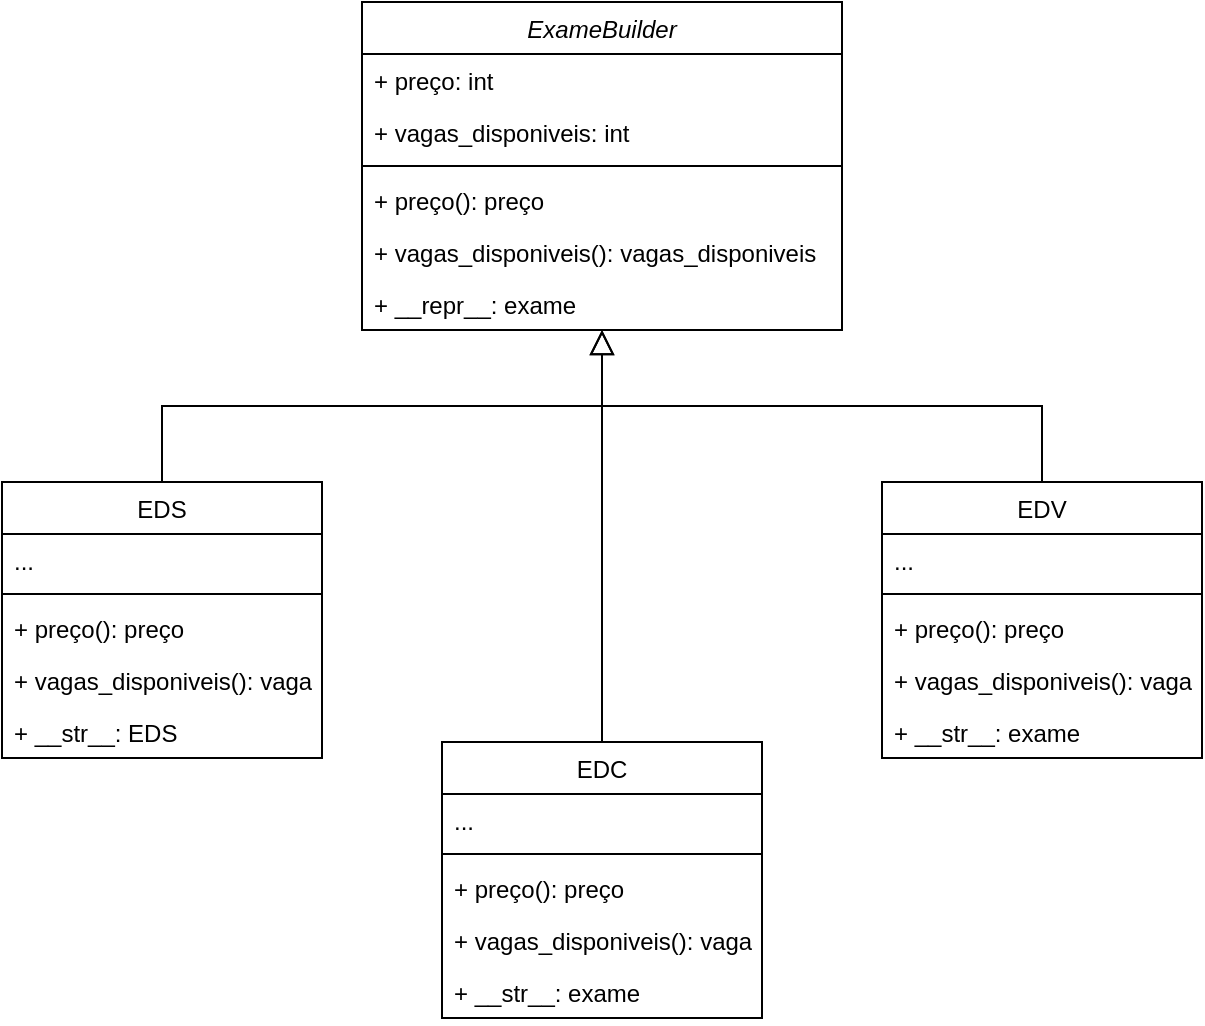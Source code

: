 <mxfile version="17.2.5" type="device"><diagram id="C5RBs43oDa-KdzZeNtuy" name="Page-1"><mxGraphModel dx="1422" dy="705" grid="1" gridSize="10" guides="1" tooltips="1" connect="1" arrows="1" fold="1" page="1" pageScale="1" pageWidth="827" pageHeight="1169" math="0" shadow="0"><root><mxCell id="WIyWlLk6GJQsqaUBKTNV-0"/><mxCell id="WIyWlLk6GJQsqaUBKTNV-1" parent="WIyWlLk6GJQsqaUBKTNV-0"/><mxCell id="ntIcuDynCStobGYbQhGs-26" value="ExameBuilder" style="swimlane;fontStyle=2;align=center;verticalAlign=top;childLayout=stackLayout;horizontal=1;startSize=26;horizontalStack=0;resizeParent=1;resizeLast=0;collapsible=1;marginBottom=0;rounded=0;shadow=0;strokeWidth=1;" vertex="1" parent="WIyWlLk6GJQsqaUBKTNV-1"><mxGeometry x="280" y="100" width="240" height="164" as="geometry"><mxRectangle x="230" y="140" width="160" height="26" as="alternateBounds"/></mxGeometry></mxCell><mxCell id="ntIcuDynCStobGYbQhGs-27" value="+ preço: int" style="text;align=left;verticalAlign=top;spacingLeft=4;spacingRight=4;overflow=hidden;rotatable=0;points=[[0,0.5],[1,0.5]];portConstraint=eastwest;" vertex="1" parent="ntIcuDynCStobGYbQhGs-26"><mxGeometry y="26" width="240" height="26" as="geometry"/></mxCell><mxCell id="ntIcuDynCStobGYbQhGs-52" value="+ vagas_disponiveis: int" style="text;align=left;verticalAlign=top;spacingLeft=4;spacingRight=4;overflow=hidden;rotatable=0;points=[[0,0.5],[1,0.5]];portConstraint=eastwest;" vertex="1" parent="ntIcuDynCStobGYbQhGs-26"><mxGeometry y="52" width="240" height="26" as="geometry"/></mxCell><mxCell id="ntIcuDynCStobGYbQhGs-28" value="" style="line;html=1;strokeWidth=1;align=left;verticalAlign=middle;spacingTop=-1;spacingLeft=3;spacingRight=3;rotatable=0;labelPosition=right;points=[];portConstraint=eastwest;" vertex="1" parent="ntIcuDynCStobGYbQhGs-26"><mxGeometry y="78" width="240" height="8" as="geometry"/></mxCell><mxCell id="ntIcuDynCStobGYbQhGs-29" value="+ preço(): preço" style="text;align=left;verticalAlign=top;spacingLeft=4;spacingRight=4;overflow=hidden;rotatable=0;points=[[0,0.5],[1,0.5]];portConstraint=eastwest;" vertex="1" parent="ntIcuDynCStobGYbQhGs-26"><mxGeometry y="86" width="240" height="26" as="geometry"/></mxCell><mxCell id="ntIcuDynCStobGYbQhGs-30" value="+ vagas_disponiveis(): vagas_disponiveis" style="text;align=left;verticalAlign=top;spacingLeft=4;spacingRight=4;overflow=hidden;rotatable=0;points=[[0,0.5],[1,0.5]];portConstraint=eastwest;" vertex="1" parent="ntIcuDynCStobGYbQhGs-26"><mxGeometry y="112" width="240" height="26" as="geometry"/></mxCell><mxCell id="ntIcuDynCStobGYbQhGs-31" value="+ __repr__: exame" style="text;align=left;verticalAlign=top;spacingLeft=4;spacingRight=4;overflow=hidden;rotatable=0;points=[[0,0.5],[1,0.5]];portConstraint=eastwest;" vertex="1" parent="ntIcuDynCStobGYbQhGs-26"><mxGeometry y="138" width="240" height="26" as="geometry"/></mxCell><mxCell id="ntIcuDynCStobGYbQhGs-32" value="EDS" style="swimlane;fontStyle=0;align=center;verticalAlign=top;childLayout=stackLayout;horizontal=1;startSize=26;horizontalStack=0;resizeParent=1;resizeLast=0;collapsible=1;marginBottom=0;rounded=0;shadow=0;strokeWidth=1;" vertex="1" parent="WIyWlLk6GJQsqaUBKTNV-1"><mxGeometry x="100" y="340" width="160" height="138" as="geometry"><mxRectangle x="130" y="380" width="160" height="26" as="alternateBounds"/></mxGeometry></mxCell><mxCell id="ntIcuDynCStobGYbQhGs-33" value="..." style="text;align=left;verticalAlign=top;spacingLeft=4;spacingRight=4;overflow=hidden;rotatable=0;points=[[0,0.5],[1,0.5]];portConstraint=eastwest;" vertex="1" parent="ntIcuDynCStobGYbQhGs-32"><mxGeometry y="26" width="160" height="26" as="geometry"/></mxCell><mxCell id="ntIcuDynCStobGYbQhGs-34" value="" style="line;html=1;strokeWidth=1;align=left;verticalAlign=middle;spacingTop=-1;spacingLeft=3;spacingRight=3;rotatable=0;labelPosition=right;points=[];portConstraint=eastwest;" vertex="1" parent="ntIcuDynCStobGYbQhGs-32"><mxGeometry y="52" width="160" height="8" as="geometry"/></mxCell><mxCell id="ntIcuDynCStobGYbQhGs-59" value="+ preço(): preço" style="text;align=left;verticalAlign=top;spacingLeft=4;spacingRight=4;overflow=hidden;rotatable=0;points=[[0,0.5],[1,0.5]];portConstraint=eastwest;" vertex="1" parent="ntIcuDynCStobGYbQhGs-32"><mxGeometry y="60" width="160" height="26" as="geometry"/></mxCell><mxCell id="ntIcuDynCStobGYbQhGs-60" value="+ vagas_disponiveis(): vagas_disponiveis" style="text;align=left;verticalAlign=top;spacingLeft=4;spacingRight=4;overflow=hidden;rotatable=0;points=[[0,0.5],[1,0.5]];portConstraint=eastwest;" vertex="1" parent="ntIcuDynCStobGYbQhGs-32"><mxGeometry y="86" width="160" height="26" as="geometry"/></mxCell><mxCell id="ntIcuDynCStobGYbQhGs-61" value="+ __str__: EDS" style="text;align=left;verticalAlign=top;spacingLeft=4;spacingRight=4;overflow=hidden;rotatable=0;points=[[0,0.5],[1,0.5]];portConstraint=eastwest;" vertex="1" parent="ntIcuDynCStobGYbQhGs-32"><mxGeometry y="112" width="160" height="26" as="geometry"/></mxCell><mxCell id="ntIcuDynCStobGYbQhGs-36" value="" style="endArrow=block;endSize=10;endFill=0;shadow=0;strokeWidth=1;rounded=0;edgeStyle=elbowEdgeStyle;elbow=vertical;" edge="1" parent="WIyWlLk6GJQsqaUBKTNV-1" source="ntIcuDynCStobGYbQhGs-32" target="ntIcuDynCStobGYbQhGs-26"><mxGeometry width="160" relative="1" as="geometry"><mxPoint x="260" y="183" as="sourcePoint"/><mxPoint x="260" y="183" as="targetPoint"/></mxGeometry></mxCell><mxCell id="ntIcuDynCStobGYbQhGs-37" value="EDV" style="swimlane;fontStyle=0;align=center;verticalAlign=top;childLayout=stackLayout;horizontal=1;startSize=26;horizontalStack=0;resizeParent=1;resizeLast=0;collapsible=1;marginBottom=0;rounded=0;shadow=0;strokeWidth=1;" vertex="1" parent="WIyWlLk6GJQsqaUBKTNV-1"><mxGeometry x="540" y="340" width="160" height="138" as="geometry"><mxRectangle x="340" y="380" width="170" height="26" as="alternateBounds"/></mxGeometry></mxCell><mxCell id="ntIcuDynCStobGYbQhGs-38" value="..." style="text;align=left;verticalAlign=top;spacingLeft=4;spacingRight=4;overflow=hidden;rotatable=0;points=[[0,0.5],[1,0.5]];portConstraint=eastwest;" vertex="1" parent="ntIcuDynCStobGYbQhGs-37"><mxGeometry y="26" width="160" height="26" as="geometry"/></mxCell><mxCell id="ntIcuDynCStobGYbQhGs-39" value="" style="line;html=1;strokeWidth=1;align=left;verticalAlign=middle;spacingTop=-1;spacingLeft=3;spacingRight=3;rotatable=0;labelPosition=right;points=[];portConstraint=eastwest;" vertex="1" parent="ntIcuDynCStobGYbQhGs-37"><mxGeometry y="52" width="160" height="8" as="geometry"/></mxCell><mxCell id="ntIcuDynCStobGYbQhGs-65" value="+ preço(): preço" style="text;align=left;verticalAlign=top;spacingLeft=4;spacingRight=4;overflow=hidden;rotatable=0;points=[[0,0.5],[1,0.5]];portConstraint=eastwest;" vertex="1" parent="ntIcuDynCStobGYbQhGs-37"><mxGeometry y="60" width="160" height="26" as="geometry"/></mxCell><mxCell id="ntIcuDynCStobGYbQhGs-66" value="+ vagas_disponiveis(): vagas_disponiveis" style="text;align=left;verticalAlign=top;spacingLeft=4;spacingRight=4;overflow=hidden;rotatable=0;points=[[0,0.5],[1,0.5]];portConstraint=eastwest;" vertex="1" parent="ntIcuDynCStobGYbQhGs-37"><mxGeometry y="86" width="160" height="26" as="geometry"/></mxCell><mxCell id="ntIcuDynCStobGYbQhGs-67" value="+ __str__: exame" style="text;align=left;verticalAlign=top;spacingLeft=4;spacingRight=4;overflow=hidden;rotatable=0;points=[[0,0.5],[1,0.5]];portConstraint=eastwest;" vertex="1" parent="ntIcuDynCStobGYbQhGs-37"><mxGeometry y="112" width="160" height="26" as="geometry"/></mxCell><mxCell id="ntIcuDynCStobGYbQhGs-41" value="" style="endArrow=block;endSize=10;endFill=0;shadow=0;strokeWidth=1;rounded=0;edgeStyle=elbowEdgeStyle;elbow=vertical;" edge="1" parent="WIyWlLk6GJQsqaUBKTNV-1" source="ntIcuDynCStobGYbQhGs-37" target="ntIcuDynCStobGYbQhGs-26"><mxGeometry width="160" relative="1" as="geometry"><mxPoint x="270" y="353" as="sourcePoint"/><mxPoint x="370" y="251" as="targetPoint"/></mxGeometry></mxCell><mxCell id="ntIcuDynCStobGYbQhGs-47" value="EDC" style="swimlane;fontStyle=0;align=center;verticalAlign=top;childLayout=stackLayout;horizontal=1;startSize=26;horizontalStack=0;resizeParent=1;resizeLast=0;collapsible=1;marginBottom=0;rounded=0;shadow=0;strokeWidth=1;" vertex="1" parent="WIyWlLk6GJQsqaUBKTNV-1"><mxGeometry x="320" y="470" width="160" height="138" as="geometry"><mxRectangle x="340" y="380" width="170" height="26" as="alternateBounds"/></mxGeometry></mxCell><mxCell id="ntIcuDynCStobGYbQhGs-48" value="...&#10;" style="text;align=left;verticalAlign=top;spacingLeft=4;spacingRight=4;overflow=hidden;rotatable=0;points=[[0,0.5],[1,0.5]];portConstraint=eastwest;" vertex="1" parent="ntIcuDynCStobGYbQhGs-47"><mxGeometry y="26" width="160" height="26" as="geometry"/></mxCell><mxCell id="ntIcuDynCStobGYbQhGs-49" value="" style="line;html=1;strokeWidth=1;align=left;verticalAlign=middle;spacingTop=-1;spacingLeft=3;spacingRight=3;rotatable=0;labelPosition=right;points=[];portConstraint=eastwest;" vertex="1" parent="ntIcuDynCStobGYbQhGs-47"><mxGeometry y="52" width="160" height="8" as="geometry"/></mxCell><mxCell id="ntIcuDynCStobGYbQhGs-62" value="+ preço(): preço" style="text;align=left;verticalAlign=top;spacingLeft=4;spacingRight=4;overflow=hidden;rotatable=0;points=[[0,0.5],[1,0.5]];portConstraint=eastwest;" vertex="1" parent="ntIcuDynCStobGYbQhGs-47"><mxGeometry y="60" width="160" height="26" as="geometry"/></mxCell><mxCell id="ntIcuDynCStobGYbQhGs-63" value="+ vagas_disponiveis(): vagas_disponiveis" style="text;align=left;verticalAlign=top;spacingLeft=4;spacingRight=4;overflow=hidden;rotatable=0;points=[[0,0.5],[1,0.5]];portConstraint=eastwest;" vertex="1" parent="ntIcuDynCStobGYbQhGs-47"><mxGeometry y="86" width="160" height="26" as="geometry"/></mxCell><mxCell id="ntIcuDynCStobGYbQhGs-64" value="+ __str__: exame" style="text;align=left;verticalAlign=top;spacingLeft=4;spacingRight=4;overflow=hidden;rotatable=0;points=[[0,0.5],[1,0.5]];portConstraint=eastwest;" vertex="1" parent="ntIcuDynCStobGYbQhGs-47"><mxGeometry y="112" width="160" height="26" as="geometry"/></mxCell><mxCell id="ntIcuDynCStobGYbQhGs-51" value="" style="endArrow=none;html=1;rounded=0;exitX=0.5;exitY=0;exitDx=0;exitDy=0;" edge="1" parent="WIyWlLk6GJQsqaUBKTNV-1" source="ntIcuDynCStobGYbQhGs-47"><mxGeometry width="50" height="50" relative="1" as="geometry"><mxPoint x="380" y="330" as="sourcePoint"/><mxPoint x="400" y="300" as="targetPoint"/></mxGeometry></mxCell></root></mxGraphModel></diagram></mxfile>
